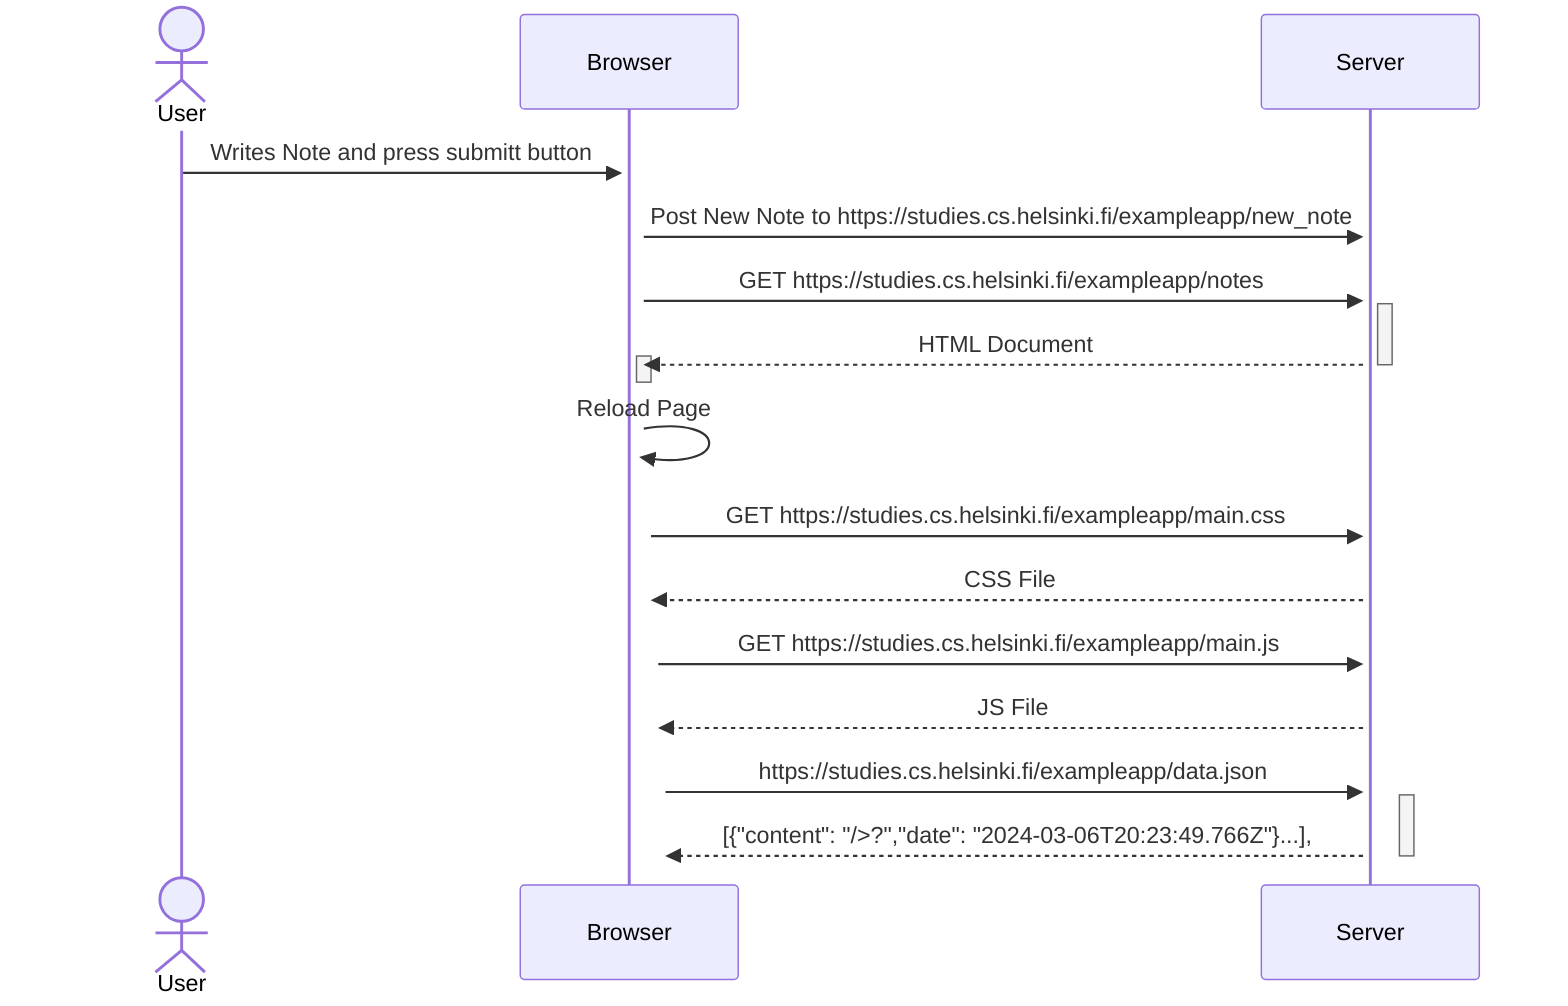 sequenceDiagram
    actor User
    participant Browser
    participant Server
    activate Server
    activate Browser
    User->>+Browser: Writes Note and press submitt button
    Browser->>+Server: Post New Note to https://studies.cs.helsinki.fi/exampleapp/new_note
    Browser->>+Server: GET https://studies.cs.helsinki.fi/exampleapp/notes
    Server-->>+Browser: HTML Document
    deactivate Server
    deactivate Browser
    Browser->>+Browser: Reload Page
    activate Server
    Browser->>+Server: GET https://studies.cs.helsinki.fi/exampleapp/main.css
    Server-->>+Browser: CSS File
    Browser->>+Server: GET https://studies.cs.helsinki.fi/exampleapp/main.js
    Server-->>+Browser: JS File
    Browser->>+Server: https://studies.cs.helsinki.fi/exampleapp/data.json
    Server-->>+Browser: [{"content": "/>?","date": "2024-03-06T20:23:49.766Z"}...],
    deactivate Server